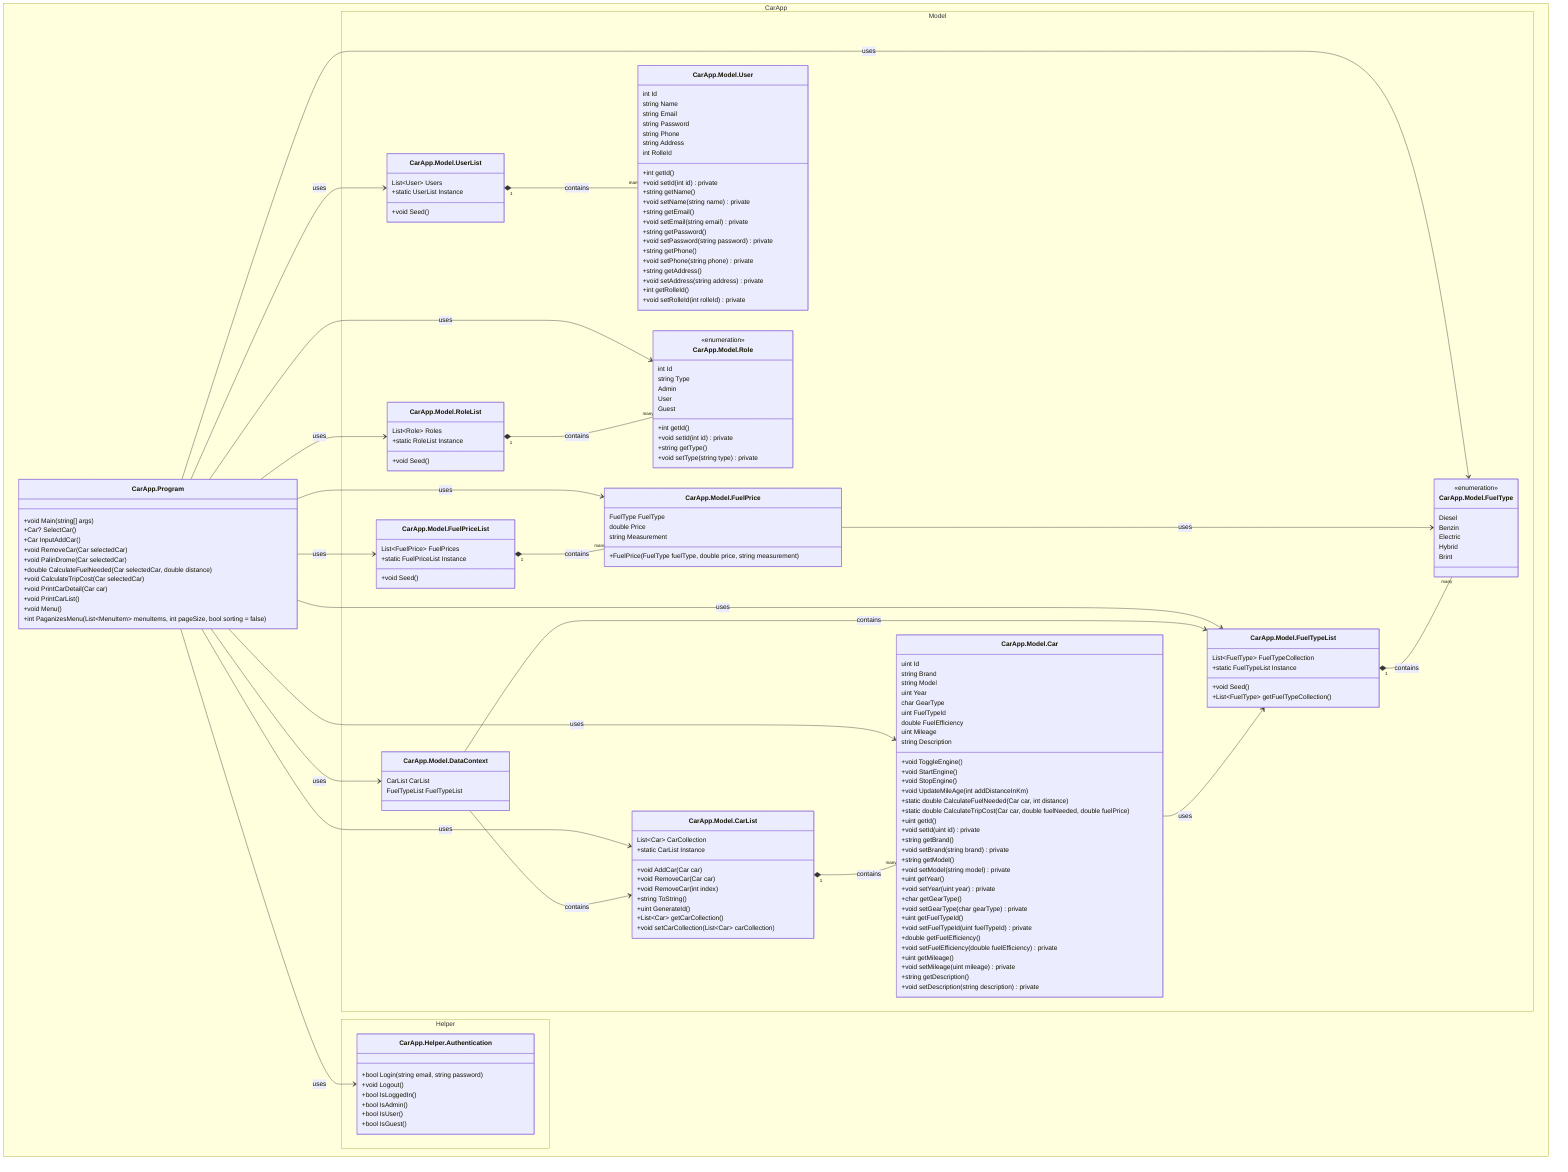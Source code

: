 ﻿classDiagram
    namespace CarApp.Model {
        class CarApp.Model.Car {
            uint Id
            string Brand
            string Model
            uint Year
            char GearType
            uint FuelTypeId
            double FuelEfficiency
            uint Mileage
            string Description
            +void ToggleEngine()
            +void StartEngine()
            +void StopEngine()
            +void UpdateMileAge(int addDistanceInKm)
            +static double CalculateFuelNeeded(Car car, int distance)
            +static double CalculateTripCost(Car car, double fuelNeeded, double fuelPrice)
            +uint getId()
            +void setId(uint id) private
            +string getBrand()
            +void setBrand(string brand) private
            +string getModel()
            +void setModel(string model) private
            +uint getYear()
            +void setYear(uint year) private
            +char getGearType()
            +void setGearType(char gearType) private
            +uint getFuelTypeId()
            +void setFuelTypeId(uint fuelTypeId) private
            +double getFuelEfficiency()
            +void setFuelEfficiency(double fuelEfficiency) private
            +uint getMileage()
            +void setMileage(uint mileage) private
            +string getDescription()
            +void setDescription(string description) private
        }

        class CarApp.Model.CarList {
            List~Car~ CarCollection
            +static CarList Instance
            +void AddCar(Car car)
            +void RemoveCar(Car car)
            +void RemoveCar(int index)
            +string ToString()
            +uint GenerateId()
            +List~Car~ getCarCollection()
            +void setCarCollection(List~Car~ carCollection)
        }

        class CarApp.Model.FuelType {
            <<enumeration>>
            Diesel
            Benzin
            Electric
            Hybrid
            Brint
        }

        class CarApp.Model.FuelTypeList {
            List~FuelType~ FuelTypeCollection
            +static FuelTypeList Instance
            +void Seed()
            +List~FuelType~ getFuelTypeCollection()
        }

        class CarApp.Model.User {
            int Id
            string Name
            string Email
            string Password
            string Phone
            string Address
            int RolleId
            +int getId()
            +void setId(int id) private
            +string getName()
            +void setName(string name) private
            +string getEmail()
            +void setEmail(string email) private
            +string getPassword()
            +void setPassword(string password) private
            +string getPhone()
            +void setPhone(string phone) private
            +string getAddress()
            +void setAddress(string address) private
            +int getRolleId()
            +void setRolleId(int rolleId) private
        }

        class CarApp.Model.UserList {
            List~User~ Users
            +static UserList Instance
            +void Seed()
        }

        class CarApp.Model.Role {
            int Id
            string Type
            +int getId()
            +void setId(int id) private
            +string getType()
            +void setType(string type) private
        }

        class CarApp.Model.RoleList {
            List~Role~ Roles
            +static RoleList Instance
            +void Seed()
        }

        class CarApp.Model.Role {
            <<enumeration>>
            Admin
            User
            Guest
        }

        class CarApp.Model.DataContext {
            CarList CarList
            FuelTypeList FuelTypeList
        }

        class CarApp.Model.FuelPrice {
            FuelType FuelType
            double Price
            string Measurement
            +FuelPrice(FuelType fuelType, double price, string measurement)
        }

        class CarApp.Model.FuelPriceList {
            List~FuelPrice~ FuelPrices
            +static FuelPriceList Instance
            +void Seed()
        }
    }

    namespace CarApp.Helper {
        class CarApp.Helper.Authentication {
            +bool Login(string email, string password)
            +void Logout()
            +bool IsLoggedIn()
            +bool IsAdmin()
            +bool IsUser()
            +bool IsGuest()
        }
    }

    namespace CarApp {
        class CarApp.Program {
            +void Main(string[] args)
            +Car? SelectCar()
            +Car InputAddCar()
            +void RemoveCar(Car selectedCar)
            +void PalinDrome(Car selectedCar)
            +double CalculateFuelNeeded(Car selectedCar, double distance)
            +void CalculateTripCost(Car selectedCar)
            +void PrintCarDetail(Car car)
            +void PrintCarList()
            +void Menu()
            +int PaganizesMenu(List~MenuItem~ menuItems, int pageSize, bool sorting = false)
        }
    }

    CarApp.Model.Car --> CarApp.Model.FuelTypeList : uses
    CarApp.Model.CarList "1" *-- "many" CarApp.Model.Car : contains
    CarApp.Model.FuelTypeList "1" *-- "many" CarApp.Model.FuelType : contains
    CarApp.Model.UserList "1" *-- "many" CarApp.Model.User : contains
    CarApp.Model.RoleList "1" *-- "many" CarApp.Model.Role : contains
    CarApp.Model.DataContext --> CarApp.Model.CarList : contains
    CarApp.Model.DataContext --> CarApp.Model.FuelTypeList : contains
    CarApp.Model.FuelPriceList "1" *-- "many" CarApp.Model.FuelPrice : contains
    CarApp.Model.FuelPrice --> CarApp.Model.FuelType : uses
    CarApp.Program --> CarApp.Model.CarList : uses
    CarApp.Program --> CarApp.Model.FuelTypeList : uses
    CarApp.Program --> CarApp.Model.Car : uses
    CarApp.Program --> CarApp.Model.FuelType : uses
    CarApp.Program --> CarApp.Model.FuelPriceList : uses
    CarApp.Program --> CarApp.Model.FuelPrice : uses
    CarApp.Program --> CarApp.Model.UserList : uses
    CarApp.Program --> CarApp.Model.RoleList : uses
    CarApp.Program --> CarApp.Model.Role : uses
    CarApp.Program --> CarApp.Model.DataContext : uses
    CarApp.Program --> CarApp.Helper.Authentication : uses